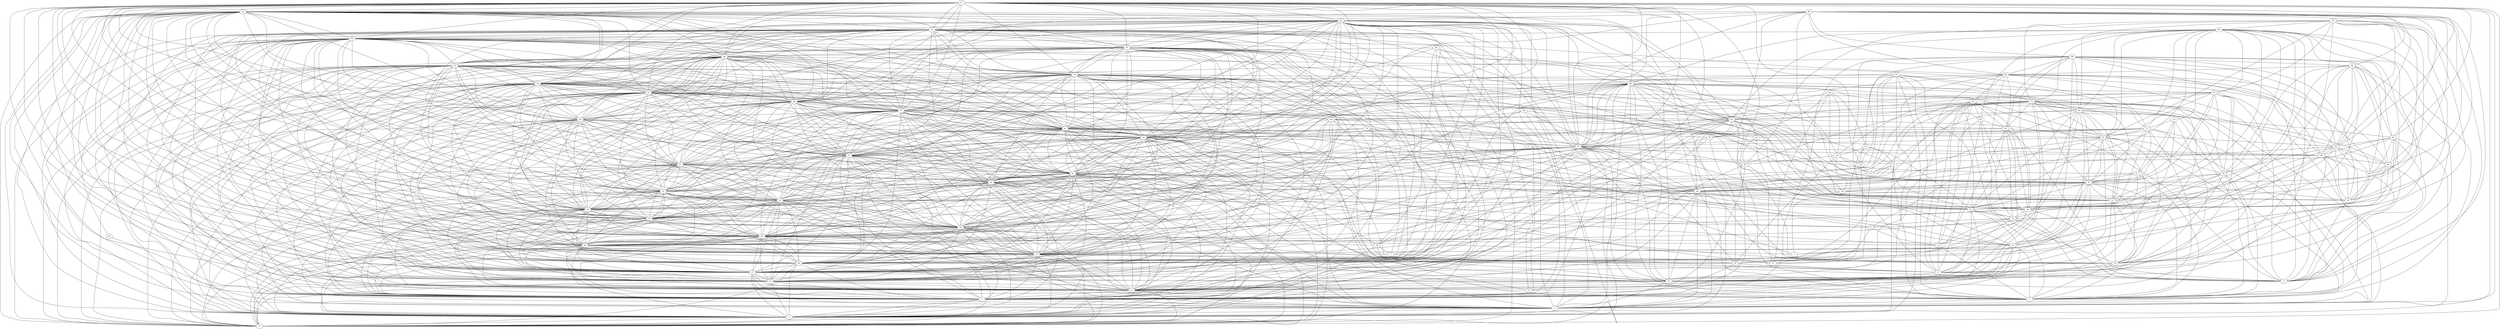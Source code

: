 digraph "sensornet-topology" {
label = "";
rankdir="BT";"0"->"2" [arrowhead = "both"] 
"0"->"4" [arrowhead = "both"] 
"0"->"11" [arrowhead = "both"] 
"0"->"15" [arrowhead = "both"] 
"0"->"17" [arrowhead = "both"] 
"0"->"18" [arrowhead = "both"] 
"0"->"22" [arrowhead = "both"] 
"0"->"26" [arrowhead = "both"] 
"0"->"28" [arrowhead = "both"] 
"0"->"29" [arrowhead = "both"] 
"0"->"30" [arrowhead = "both"] 
"0"->"33" [arrowhead = "both"] 
"0"->"35" [arrowhead = "both"] 
"0"->"41" [arrowhead = "both"] 
"0"->"43" [arrowhead = "both"] 
"0"->"47" [arrowhead = "both"] 
"0"->"52" [arrowhead = "both"] 
"0"->"54" [arrowhead = "both"] 
"0"->"61" [arrowhead = "both"] 
"0"->"65" [arrowhead = "both"] 
"0"->"67" [arrowhead = "both"] 
"0"->"68" [arrowhead = "both"] 
"0"->"72" [arrowhead = "both"] 
"0"->"76" [arrowhead = "both"] 
"0"->"78" [arrowhead = "both"] 
"0"->"79" [arrowhead = "both"] 
"0"->"80" [arrowhead = "both"] 
"0"->"83" [arrowhead = "both"] 
"0"->"85" [arrowhead = "both"] 
"0"->"91" [arrowhead = "both"] 
"0"->"93" [arrowhead = "both"] 
"0"->"97" [arrowhead = "both"] 
"1"->"21" [arrowhead = "both"] 
"1"->"24" [arrowhead = "both"] 
"1"->"33" [arrowhead = "both"] 
"1"->"70" [arrowhead = "both"] 
"1"->"74" [arrowhead = "both"] 
"2"->"3" [arrowhead = "both"] 
"2"->"4" [arrowhead = "both"] 
"2"->"15" [arrowhead = "both"] 
"2"->"17" [arrowhead = "both"] 
"2"->"18" [arrowhead = "both"] 
"2"->"20" [arrowhead = "both"] 
"2"->"22" [arrowhead = "both"] 
"2"->"26" [arrowhead = "both"] 
"2"->"28" [arrowhead = "both"] 
"2"->"29" [arrowhead = "both"] 
"2"->"30" [arrowhead = "both"] 
"2"->"33" [arrowhead = "both"] 
"2"->"35" [arrowhead = "both"] 
"2"->"37" [arrowhead = "both"] 
"2"->"41" [arrowhead = "both"] 
"2"->"42" [arrowhead = "both"] 
"2"->"43" [arrowhead = "both"] 
"2"->"47" [arrowhead = "both"] 
"2"->"53" [arrowhead = "both"] 
"2"->"54" [arrowhead = "both"] 
"2"->"65" [arrowhead = "both"] 
"2"->"67" [arrowhead = "both"] 
"2"->"68" [arrowhead = "both"] 
"2"->"72" [arrowhead = "both"] 
"2"->"76" [arrowhead = "both"] 
"2"->"78" [arrowhead = "both"] 
"2"->"79" [arrowhead = "both"] 
"2"->"80" [arrowhead = "both"] 
"2"->"83" [arrowhead = "both"] 
"2"->"85" [arrowhead = "both"] 
"2"->"87" [arrowhead = "both"] 
"2"->"91" [arrowhead = "both"] 
"2"->"92" [arrowhead = "both"] 
"2"->"93" [arrowhead = "both"] 
"2"->"97" [arrowhead = "both"] 
"2"->"99" [arrowhead = "both"] 
"3"->"4" [arrowhead = "both"] 
"3"->"5" [arrowhead = "both"] 
"3"->"11" [arrowhead = "both"] 
"3"->"16" [arrowhead = "both"] 
"3"->"17" [arrowhead = "both"] 
"3"->"21" [arrowhead = "both"] 
"3"->"23" [arrowhead = "both"] 
"3"->"29" [arrowhead = "both"] 
"3"->"36" [arrowhead = "both"] 
"3"->"41" [arrowhead = "both"] 
"3"->"42" [arrowhead = "both"] 
"3"->"43" [arrowhead = "both"] 
"3"->"47" [arrowhead = "both"] 
"3"->"48" [arrowhead = "both"] 
"3"->"52" [arrowhead = "both"] 
"3"->"54" [arrowhead = "both"] 
"3"->"55" [arrowhead = "both"] 
"3"->"60" [arrowhead = "both"] 
"3"->"61" [arrowhead = "both"] 
"3"->"66" [arrowhead = "both"] 
"3"->"67" [arrowhead = "both"] 
"3"->"71" [arrowhead = "both"] 
"3"->"73" [arrowhead = "both"] 
"3"->"79" [arrowhead = "both"] 
"3"->"86" [arrowhead = "both"] 
"3"->"88" [arrowhead = "both"] 
"3"->"91" [arrowhead = "both"] 
"3"->"92" [arrowhead = "both"] 
"3"->"93" [arrowhead = "both"] 
"3"->"97" [arrowhead = "both"] 
"4"->"9" [arrowhead = "both"] 
"4"->"11" [arrowhead = "both"] 
"4"->"14" [arrowhead = "both"] 
"4"->"15" [arrowhead = "both"] 
"4"->"17" [arrowhead = "both"] 
"4"->"18" [arrowhead = "both"] 
"4"->"21" [arrowhead = "both"] 
"4"->"22" [arrowhead = "both"] 
"4"->"26" [arrowhead = "both"] 
"4"->"28" [arrowhead = "both"] 
"4"->"29" [arrowhead = "both"] 
"4"->"30" [arrowhead = "both"] 
"4"->"33" [arrowhead = "both"] 
"4"->"35" [arrowhead = "both"] 
"4"->"41" [arrowhead = "both"] 
"4"->"42" [arrowhead = "both"] 
"4"->"43" [arrowhead = "both"] 
"4"->"47" [arrowhead = "both"] 
"4"->"50" [arrowhead = "both"] 
"4"->"52" [arrowhead = "both"] 
"4"->"53" [arrowhead = "both"] 
"4"->"61" [arrowhead = "both"] 
"4"->"64" [arrowhead = "both"] 
"4"->"65" [arrowhead = "both"] 
"4"->"67" [arrowhead = "both"] 
"4"->"68" [arrowhead = "both"] 
"4"->"71" [arrowhead = "both"] 
"4"->"72" [arrowhead = "both"] 
"4"->"76" [arrowhead = "both"] 
"4"->"78" [arrowhead = "both"] 
"4"->"79" [arrowhead = "both"] 
"4"->"80" [arrowhead = "both"] 
"4"->"83" [arrowhead = "both"] 
"4"->"85" [arrowhead = "both"] 
"4"->"91" [arrowhead = "both"] 
"4"->"92" [arrowhead = "both"] 
"4"->"93" [arrowhead = "both"] 
"4"->"96" [arrowhead = "both"] 
"4"->"97" [arrowhead = "both"] 
"5"->"11" [arrowhead = "both"] 
"5"->"13" [arrowhead = "both"] 
"5"->"16" [arrowhead = "both"] 
"5"->"19" [arrowhead = "both"] 
"5"->"21" [arrowhead = "both"] 
"5"->"23" [arrowhead = "both"] 
"5"->"31" [arrowhead = "both"] 
"5"->"36" [arrowhead = "both"] 
"5"->"37" [arrowhead = "both"] 
"5"->"39" [arrowhead = "both"] 
"5"->"45" [arrowhead = "both"] 
"5"->"51" [arrowhead = "both"] 
"5"->"53" [arrowhead = "both"] 
"5"->"61" [arrowhead = "both"] 
"5"->"65" [arrowhead = "both"] 
"5"->"66" [arrowhead = "both"] 
"5"->"69" [arrowhead = "both"] 
"5"->"71" [arrowhead = "both"] 
"5"->"73" [arrowhead = "both"] 
"5"->"81" [arrowhead = "both"] 
"5"->"86" [arrowhead = "both"] 
"5"->"87" [arrowhead = "both"] 
"5"->"89" [arrowhead = "both"] 
"5"->"95" [arrowhead = "both"] 
"6"->"7" [arrowhead = "both"] 
"6"->"25" [arrowhead = "both"] 
"6"->"44" [arrowhead = "both"] 
"6"->"49" [arrowhead = "both"] 
"6"->"67" [arrowhead = "both"] 
"6"->"75" [arrowhead = "both"] 
"6"->"94" [arrowhead = "both"] 
"7"->"20" [arrowhead = "both"] 
"7"->"25" [arrowhead = "both"] 
"7"->"70" [arrowhead = "both"] 
"7"->"80" [arrowhead = "both"] 
"8"->"9" [arrowhead = "both"] 
"8"->"10" [arrowhead = "both"] 
"8"->"32" [arrowhead = "both"] 
"8"->"34" [arrowhead = "both"] 
"8"->"40" [arrowhead = "both"] 
"8"->"43" [arrowhead = "both"] 
"8"->"45" [arrowhead = "both"] 
"8"->"46" [arrowhead = "both"] 
"8"->"48" [arrowhead = "both"] 
"8"->"59" [arrowhead = "both"] 
"8"->"60" [arrowhead = "both"] 
"8"->"63" [arrowhead = "both"] 
"8"->"82" [arrowhead = "both"] 
"8"->"84" [arrowhead = "both"] 
"8"->"89" [arrowhead = "both"] 
"8"->"90" [arrowhead = "both"] 
"8"->"96" [arrowhead = "both"] 
"8"->"98" [arrowhead = "both"] 
"9"->"13" [arrowhead = "both"] 
"9"->"14" [arrowhead = "both"] 
"9"->"32" [arrowhead = "both"] 
"9"->"34" [arrowhead = "both"] 
"9"->"54" [arrowhead = "both"] 
"9"->"58" [arrowhead = "both"] 
"9"->"60" [arrowhead = "both"] 
"9"->"63" [arrowhead = "both"] 
"9"->"64" [arrowhead = "both"] 
"9"->"82" [arrowhead = "both"] 
"9"->"84" [arrowhead = "both"] 
"9"->"95" [arrowhead = "both"] 
"9"->"96" [arrowhead = "both"] 
"10"->"24" [arrowhead = "both"] 
"10"->"40" [arrowhead = "both"] 
"10"->"46" [arrowhead = "both"] 
"10"->"47" [arrowhead = "both"] 
"10"->"48" [arrowhead = "both"] 
"10"->"58" [arrowhead = "both"] 
"10"->"66" [arrowhead = "both"] 
"10"->"90" [arrowhead = "both"] 
"10"->"96" [arrowhead = "both"] 
"10"->"98" [arrowhead = "both"] 
"11"->"15" [arrowhead = "both"] 
"11"->"16" [arrowhead = "both"] 
"11"->"17" [arrowhead = "both"] 
"11"->"18" [arrowhead = "both"] 
"11"->"22" [arrowhead = "both"] 
"11"->"23" [arrowhead = "both"] 
"11"->"26" [arrowhead = "both"] 
"11"->"28" [arrowhead = "both"] 
"11"->"29" [arrowhead = "both"] 
"11"->"30" [arrowhead = "both"] 
"11"->"33" [arrowhead = "both"] 
"11"->"35" [arrowhead = "both"] 
"11"->"36" [arrowhead = "both"] 
"11"->"41" [arrowhead = "both"] 
"11"->"42" [arrowhead = "both"] 
"11"->"43" [arrowhead = "both"] 
"11"->"47" [arrowhead = "both"] 
"11"->"49" [arrowhead = "both"] 
"11"->"53" [arrowhead = "both"] 
"11"->"54" [arrowhead = "both"] 
"11"->"55" [arrowhead = "both"] 
"11"->"65" [arrowhead = "both"] 
"11"->"66" [arrowhead = "both"] 
"11"->"67" [arrowhead = "both"] 
"11"->"68" [arrowhead = "both"] 
"11"->"72" [arrowhead = "both"] 
"11"->"73" [arrowhead = "both"] 
"11"->"76" [arrowhead = "both"] 
"11"->"78" [arrowhead = "both"] 
"11"->"79" [arrowhead = "both"] 
"11"->"80" [arrowhead = "both"] 
"11"->"83" [arrowhead = "both"] 
"11"->"85" [arrowhead = "both"] 
"11"->"86" [arrowhead = "both"] 
"11"->"87" [arrowhead = "both"] 
"11"->"91" [arrowhead = "both"] 
"11"->"92" [arrowhead = "both"] 
"11"->"93" [arrowhead = "both"] 
"11"->"97" [arrowhead = "both"] 
"12"->"15" [arrowhead = "both"] 
"12"->"20" [arrowhead = "both"] 
"12"->"21" [arrowhead = "both"] 
"12"->"49" [arrowhead = "both"] 
"12"->"99" [arrowhead = "both"] 
"13"->"27" [arrowhead = "both"] 
"13"->"28" [arrowhead = "both"] 
"13"->"32" [arrowhead = "both"] 
"13"->"42" [arrowhead = "both"] 
"13"->"59" [arrowhead = "both"] 
"13"->"77" [arrowhead = "both"] 
"13"->"82" [arrowhead = "both"] 
"14"->"22" [arrowhead = "both"] 
"14"->"27" [arrowhead = "both"] 
"14"->"29" [arrowhead = "both"] 
"14"->"38" [arrowhead = "both"] 
"14"->"54" [arrowhead = "both"] 
"14"->"56" [arrowhead = "both"] 
"14"->"59" [arrowhead = "both"] 
"14"->"77" [arrowhead = "both"] 
"14"->"79" [arrowhead = "both"] 
"14"->"88" [arrowhead = "both"] 
"14"->"90" [arrowhead = "both"] 
"15"->"17" [arrowhead = "both"] 
"15"->"18" [arrowhead = "both"] 
"15"->"22" [arrowhead = "both"] 
"15"->"26" [arrowhead = "both"] 
"15"->"28" [arrowhead = "both"] 
"15"->"29" [arrowhead = "both"] 
"15"->"30" [arrowhead = "both"] 
"15"->"33" [arrowhead = "both"] 
"15"->"35" [arrowhead = "both"] 
"15"->"41" [arrowhead = "both"] 
"15"->"42" [arrowhead = "both"] 
"15"->"43" [arrowhead = "both"] 
"15"->"47" [arrowhead = "both"] 
"15"->"52" [arrowhead = "both"] 
"15"->"54" [arrowhead = "both"] 
"15"->"61" [arrowhead = "both"] 
"15"->"67" [arrowhead = "both"] 
"15"->"68" [arrowhead = "both"] 
"15"->"72" [arrowhead = "both"] 
"15"->"76" [arrowhead = "both"] 
"15"->"78" [arrowhead = "both"] 
"15"->"79" [arrowhead = "both"] 
"15"->"80" [arrowhead = "both"] 
"15"->"83" [arrowhead = "both"] 
"15"->"85" [arrowhead = "both"] 
"15"->"91" [arrowhead = "both"] 
"15"->"92" [arrowhead = "both"] 
"15"->"93" [arrowhead = "both"] 
"15"->"97" [arrowhead = "both"] 
"15"->"99" [arrowhead = "both"] 
"16"->"17" [arrowhead = "both"] 
"16"->"19" [arrowhead = "both"] 
"16"->"23" [arrowhead = "both"] 
"16"->"31" [arrowhead = "both"] 
"16"->"36" [arrowhead = "both"] 
"16"->"39" [arrowhead = "both"] 
"16"->"42" [arrowhead = "both"] 
"16"->"43" [arrowhead = "both"] 
"16"->"53" [arrowhead = "both"] 
"16"->"55" [arrowhead = "both"] 
"16"->"61" [arrowhead = "both"] 
"16"->"67" [arrowhead = "both"] 
"16"->"69" [arrowhead = "both"] 
"16"->"73" [arrowhead = "both"] 
"16"->"74" [arrowhead = "both"] 
"16"->"76" [arrowhead = "both"] 
"16"->"81" [arrowhead = "both"] 
"16"->"86" [arrowhead = "both"] 
"16"->"89" [arrowhead = "both"] 
"16"->"91" [arrowhead = "both"] 
"16"->"92" [arrowhead = "both"] 
"16"->"93" [arrowhead = "both"] 
"17"->"18" [arrowhead = "both"] 
"17"->"22" [arrowhead = "both"] 
"17"->"26" [arrowhead = "both"] 
"17"->"28" [arrowhead = "both"] 
"17"->"29" [arrowhead = "both"] 
"17"->"30" [arrowhead = "both"] 
"17"->"33" [arrowhead = "both"] 
"17"->"35" [arrowhead = "both"] 
"17"->"36" [arrowhead = "both"] 
"17"->"41" [arrowhead = "both"] 
"17"->"42" [arrowhead = "both"] 
"17"->"43" [arrowhead = "both"] 
"17"->"47" [arrowhead = "both"] 
"17"->"52" [arrowhead = "both"] 
"17"->"53" [arrowhead = "both"] 
"17"->"54" [arrowhead = "both"] 
"17"->"61" [arrowhead = "both"] 
"17"->"65" [arrowhead = "both"] 
"17"->"66" [arrowhead = "both"] 
"17"->"68" [arrowhead = "both"] 
"17"->"72" [arrowhead = "both"] 
"17"->"76" [arrowhead = "both"] 
"17"->"78" [arrowhead = "both"] 
"17"->"79" [arrowhead = "both"] 
"17"->"80" [arrowhead = "both"] 
"17"->"82" [arrowhead = "both"] 
"17"->"83" [arrowhead = "both"] 
"17"->"85" [arrowhead = "both"] 
"17"->"86" [arrowhead = "both"] 
"17"->"91" [arrowhead = "both"] 
"17"->"92" [arrowhead = "both"] 
"17"->"93" [arrowhead = "both"] 
"17"->"97" [arrowhead = "both"] 
"18"->"22" [arrowhead = "both"] 
"18"->"26" [arrowhead = "both"] 
"18"->"28" [arrowhead = "both"] 
"18"->"29" [arrowhead = "both"] 
"18"->"30" [arrowhead = "both"] 
"18"->"33" [arrowhead = "both"] 
"18"->"35" [arrowhead = "both"] 
"18"->"39" [arrowhead = "both"] 
"18"->"41" [arrowhead = "both"] 
"18"->"42" [arrowhead = "both"] 
"18"->"43" [arrowhead = "both"] 
"18"->"47" [arrowhead = "both"] 
"18"->"48" [arrowhead = "both"] 
"18"->"52" [arrowhead = "both"] 
"18"->"54" [arrowhead = "both"] 
"18"->"61" [arrowhead = "both"] 
"18"->"65" [arrowhead = "both"] 
"18"->"67" [arrowhead = "both"] 
"18"->"69" [arrowhead = "both"] 
"18"->"72" [arrowhead = "both"] 
"18"->"76" [arrowhead = "both"] 
"18"->"78" [arrowhead = "both"] 
"18"->"79" [arrowhead = "both"] 
"18"->"80" [arrowhead = "both"] 
"18"->"83" [arrowhead = "both"] 
"18"->"85" [arrowhead = "both"] 
"18"->"91" [arrowhead = "both"] 
"18"->"92" [arrowhead = "both"] 
"18"->"93" [arrowhead = "both"] 
"18"->"94" [arrowhead = "both"] 
"18"->"97" [arrowhead = "both"] 
"19"->"22" [arrowhead = "both"] 
"19"->"23" [arrowhead = "both"] 
"19"->"31" [arrowhead = "both"] 
"19"->"36" [arrowhead = "both"] 
"19"->"39" [arrowhead = "both"] 
"19"->"43" [arrowhead = "both"] 
"19"->"45" [arrowhead = "both"] 
"19"->"55" [arrowhead = "both"] 
"19"->"60" [arrowhead = "both"] 
"19"->"66" [arrowhead = "both"] 
"19"->"73" [arrowhead = "both"] 
"19"->"81" [arrowhead = "both"] 
"19"->"86" [arrowhead = "both"] 
"19"->"89" [arrowhead = "both"] 
"19"->"95" [arrowhead = "both"] 
"20"->"28" [arrowhead = "both"] 
"20"->"52" [arrowhead = "both"] 
"20"->"57" [arrowhead = "both"] 
"20"->"82" [arrowhead = "both"] 
"20"->"91" [arrowhead = "both"] 
"21"->"28" [arrowhead = "both"] 
"21"->"39" [arrowhead = "both"] 
"21"->"51" [arrowhead = "both"] 
"21"->"53" [arrowhead = "both"] 
"21"->"54" [arrowhead = "both"] 
"21"->"55" [arrowhead = "both"] 
"21"->"62" [arrowhead = "both"] 
"21"->"70" [arrowhead = "both"] 
"21"->"89" [arrowhead = "both"] 
"21"->"96" [arrowhead = "both"] 
"22"->"26" [arrowhead = "both"] 
"22"->"28" [arrowhead = "both"] 
"22"->"29" [arrowhead = "both"] 
"22"->"30" [arrowhead = "both"] 
"22"->"33" [arrowhead = "both"] 
"22"->"35" [arrowhead = "both"] 
"22"->"37" [arrowhead = "both"] 
"22"->"38" [arrowhead = "both"] 
"22"->"41" [arrowhead = "both"] 
"22"->"42" [arrowhead = "both"] 
"22"->"43" [arrowhead = "both"] 
"22"->"46" [arrowhead = "both"] 
"22"->"47" [arrowhead = "both"] 
"22"->"52" [arrowhead = "both"] 
"22"->"54" [arrowhead = "both"] 
"22"->"61" [arrowhead = "both"] 
"22"->"64" [arrowhead = "both"] 
"22"->"65" [arrowhead = "both"] 
"22"->"67" [arrowhead = "both"] 
"22"->"68" [arrowhead = "both"] 
"22"->"69" [arrowhead = "both"] 
"22"->"76" [arrowhead = "both"] 
"22"->"78" [arrowhead = "both"] 
"22"->"79" [arrowhead = "both"] 
"22"->"80" [arrowhead = "both"] 
"22"->"83" [arrowhead = "both"] 
"22"->"85" [arrowhead = "both"] 
"22"->"86" [arrowhead = "both"] 
"22"->"91" [arrowhead = "both"] 
"22"->"92" [arrowhead = "both"] 
"22"->"93" [arrowhead = "both"] 
"22"->"97" [arrowhead = "both"] 
"23"->"31" [arrowhead = "both"] 
"23"->"36" [arrowhead = "both"] 
"23"->"37" [arrowhead = "both"] 
"23"->"39" [arrowhead = "both"] 
"23"->"45" [arrowhead = "both"] 
"23"->"53" [arrowhead = "both"] 
"23"->"55" [arrowhead = "both"] 
"23"->"57" [arrowhead = "both"] 
"23"->"59" [arrowhead = "both"] 
"23"->"61" [arrowhead = "both"] 
"23"->"66" [arrowhead = "both"] 
"23"->"69" [arrowhead = "both"] 
"23"->"75" [arrowhead = "both"] 
"23"->"81" [arrowhead = "both"] 
"23"->"86" [arrowhead = "both"] 
"23"->"87" [arrowhead = "both"] 
"23"->"89" [arrowhead = "both"] 
"23"->"95" [arrowhead = "both"] 
"24"->"39" [arrowhead = "both"] 
"24"->"43" [arrowhead = "both"] 
"24"->"51" [arrowhead = "both"] 
"24"->"56" [arrowhead = "both"] 
"24"->"78" [arrowhead = "both"] 
"25"->"37" [arrowhead = "both"] 
"25"->"44" [arrowhead = "both"] 
"25"->"56" [arrowhead = "both"] 
"25"->"58" [arrowhead = "both"] 
"25"->"69" [arrowhead = "both"] 
"25"->"87" [arrowhead = "both"] 
"25"->"94" [arrowhead = "both"] 
"26"->"28" [arrowhead = "both"] 
"26"->"29" [arrowhead = "both"] 
"26"->"30" [arrowhead = "both"] 
"26"->"32" [arrowhead = "both"] 
"26"->"33" [arrowhead = "both"] 
"26"->"34" [arrowhead = "both"] 
"26"->"35" [arrowhead = "both"] 
"26"->"37" [arrowhead = "both"] 
"26"->"41" [arrowhead = "both"] 
"26"->"43" [arrowhead = "both"] 
"26"->"47" [arrowhead = "both"] 
"26"->"52" [arrowhead = "both"] 
"26"->"54" [arrowhead = "both"] 
"26"->"61" [arrowhead = "both"] 
"26"->"65" [arrowhead = "both"] 
"26"->"67" [arrowhead = "both"] 
"26"->"68" [arrowhead = "both"] 
"26"->"72" [arrowhead = "both"] 
"26"->"78" [arrowhead = "both"] 
"26"->"79" [arrowhead = "both"] 
"26"->"80" [arrowhead = "both"] 
"26"->"83" [arrowhead = "both"] 
"26"->"85" [arrowhead = "both"] 
"26"->"87" [arrowhead = "both"] 
"26"->"91" [arrowhead = "both"] 
"26"->"93" [arrowhead = "both"] 
"26"->"97" [arrowhead = "both"] 
"27"->"32" [arrowhead = "both"] 
"27"->"41" [arrowhead = "both"] 
"27"->"42" [arrowhead = "both"] 
"27"->"63" [arrowhead = "both"] 
"27"->"64" [arrowhead = "both"] 
"27"->"90" [arrowhead = "both"] 
"28"->"29" [arrowhead = "both"] 
"28"->"30" [arrowhead = "both"] 
"28"->"33" [arrowhead = "both"] 
"28"->"35" [arrowhead = "both"] 
"28"->"41" [arrowhead = "both"] 
"28"->"42" [arrowhead = "both"] 
"28"->"43" [arrowhead = "both"] 
"28"->"47" [arrowhead = "both"] 
"28"->"52" [arrowhead = "both"] 
"28"->"54" [arrowhead = "both"] 
"28"->"61" [arrowhead = "both"] 
"28"->"64" [arrowhead = "both"] 
"28"->"65" [arrowhead = "both"] 
"28"->"67" [arrowhead = "both"] 
"28"->"68" [arrowhead = "both"] 
"28"->"70" [arrowhead = "both"] 
"28"->"71" [arrowhead = "both"] 
"28"->"72" [arrowhead = "both"] 
"28"->"76" [arrowhead = "both"] 
"28"->"79" [arrowhead = "both"] 
"28"->"80" [arrowhead = "both"] 
"28"->"83" [arrowhead = "both"] 
"28"->"85" [arrowhead = "both"] 
"28"->"86" [arrowhead = "both"] 
"28"->"91" [arrowhead = "both"] 
"28"->"92" [arrowhead = "both"] 
"28"->"93" [arrowhead = "both"] 
"28"->"97" [arrowhead = "both"] 
"29"->"30" [arrowhead = "both"] 
"29"->"33" [arrowhead = "both"] 
"29"->"35" [arrowhead = "both"] 
"29"->"38" [arrowhead = "both"] 
"29"->"41" [arrowhead = "both"] 
"29"->"42" [arrowhead = "both"] 
"29"->"43" [arrowhead = "both"] 
"29"->"47" [arrowhead = "both"] 
"29"->"52" [arrowhead = "both"] 
"29"->"53" [arrowhead = "both"] 
"29"->"54" [arrowhead = "both"] 
"29"->"61" [arrowhead = "both"] 
"29"->"64" [arrowhead = "both"] 
"29"->"65" [arrowhead = "both"] 
"29"->"67" [arrowhead = "both"] 
"29"->"68" [arrowhead = "both"] 
"29"->"72" [arrowhead = "both"] 
"29"->"76" [arrowhead = "both"] 
"29"->"78" [arrowhead = "both"] 
"29"->"80" [arrowhead = "both"] 
"29"->"83" [arrowhead = "both"] 
"29"->"85" [arrowhead = "both"] 
"29"->"88" [arrowhead = "both"] 
"29"->"91" [arrowhead = "both"] 
"29"->"92" [arrowhead = "both"] 
"29"->"93" [arrowhead = "both"] 
"29"->"97" [arrowhead = "both"] 
"30"->"33" [arrowhead = "both"] 
"30"->"35" [arrowhead = "both"] 
"30"->"41" [arrowhead = "both"] 
"30"->"42" [arrowhead = "both"] 
"30"->"43" [arrowhead = "both"] 
"30"->"47" [arrowhead = "both"] 
"30"->"52" [arrowhead = "both"] 
"30"->"53" [arrowhead = "both"] 
"30"->"54" [arrowhead = "both"] 
"30"->"61" [arrowhead = "both"] 
"30"->"65" [arrowhead = "both"] 
"30"->"67" [arrowhead = "both"] 
"30"->"68" [arrowhead = "both"] 
"30"->"72" [arrowhead = "both"] 
"30"->"76" [arrowhead = "both"] 
"30"->"78" [arrowhead = "both"] 
"30"->"79" [arrowhead = "both"] 
"30"->"83" [arrowhead = "both"] 
"30"->"85" [arrowhead = "both"] 
"30"->"91" [arrowhead = "both"] 
"30"->"92" [arrowhead = "both"] 
"30"->"93" [arrowhead = "both"] 
"30"->"97" [arrowhead = "both"] 
"31"->"36" [arrowhead = "both"] 
"31"->"39" [arrowhead = "both"] 
"31"->"45" [arrowhead = "both"] 
"31"->"55" [arrowhead = "both"] 
"31"->"66" [arrowhead = "both"] 
"31"->"69" [arrowhead = "both"] 
"31"->"73" [arrowhead = "both"] 
"31"->"78" [arrowhead = "both"] 
"31"->"83" [arrowhead = "both"] 
"31"->"86" [arrowhead = "both"] 
"31"->"89" [arrowhead = "both"] 
"31"->"95" [arrowhead = "both"] 
"32"->"34" [arrowhead = "both"] 
"32"->"45" [arrowhead = "both"] 
"32"->"58" [arrowhead = "both"] 
"32"->"59" [arrowhead = "both"] 
"32"->"63" [arrowhead = "both"] 
"32"->"77" [arrowhead = "both"] 
"32"->"84" [arrowhead = "both"] 
"33"->"35" [arrowhead = "both"] 
"33"->"41" [arrowhead = "both"] 
"33"->"42" [arrowhead = "both"] 
"33"->"43" [arrowhead = "both"] 
"33"->"47" [arrowhead = "both"] 
"33"->"52" [arrowhead = "both"] 
"33"->"54" [arrowhead = "both"] 
"33"->"61" [arrowhead = "both"] 
"33"->"65" [arrowhead = "both"] 
"33"->"67" [arrowhead = "both"] 
"33"->"68" [arrowhead = "both"] 
"33"->"72" [arrowhead = "both"] 
"33"->"76" [arrowhead = "both"] 
"33"->"78" [arrowhead = "both"] 
"33"->"79" [arrowhead = "both"] 
"33"->"80" [arrowhead = "both"] 
"33"->"84" [arrowhead = "both"] 
"33"->"85" [arrowhead = "both"] 
"33"->"91" [arrowhead = "both"] 
"33"->"92" [arrowhead = "both"] 
"33"->"93" [arrowhead = "both"] 
"33"->"97" [arrowhead = "both"] 
"34"->"35" [arrowhead = "both"] 
"34"->"40" [arrowhead = "both"] 
"34"->"46" [arrowhead = "both"] 
"34"->"48" [arrowhead = "both"] 
"34"->"58" [arrowhead = "both"] 
"34"->"59" [arrowhead = "both"] 
"34"->"76" [arrowhead = "both"] 
"34"->"82" [arrowhead = "both"] 
"34"->"90" [arrowhead = "both"] 
"34"->"96" [arrowhead = "both"] 
"34"->"98" [arrowhead = "both"] 
"35"->"39" [arrowhead = "both"] 
"35"->"41" [arrowhead = "both"] 
"35"->"42" [arrowhead = "both"] 
"35"->"43" [arrowhead = "both"] 
"35"->"47" [arrowhead = "both"] 
"35"->"52" [arrowhead = "both"] 
"35"->"54" [arrowhead = "both"] 
"35"->"61" [arrowhead = "both"] 
"35"->"65" [arrowhead = "both"] 
"35"->"67" [arrowhead = "both"] 
"35"->"68" [arrowhead = "both"] 
"35"->"72" [arrowhead = "both"] 
"35"->"76" [arrowhead = "both"] 
"35"->"78" [arrowhead = "both"] 
"35"->"79" [arrowhead = "both"] 
"35"->"80" [arrowhead = "both"] 
"35"->"83" [arrowhead = "both"] 
"35"->"84" [arrowhead = "both"] 
"35"->"91" [arrowhead = "both"] 
"35"->"92" [arrowhead = "both"] 
"35"->"93" [arrowhead = "both"] 
"35"->"97" [arrowhead = "both"] 
"36"->"39" [arrowhead = "both"] 
"36"->"42" [arrowhead = "both"] 
"36"->"43" [arrowhead = "both"] 
"36"->"53" [arrowhead = "both"] 
"36"->"55" [arrowhead = "both"] 
"36"->"61" [arrowhead = "both"] 
"36"->"66" [arrowhead = "both"] 
"36"->"67" [arrowhead = "both"] 
"36"->"69" [arrowhead = "both"] 
"36"->"73" [arrowhead = "both"] 
"36"->"81" [arrowhead = "both"] 
"36"->"89" [arrowhead = "both"] 
"36"->"92" [arrowhead = "both"] 
"36"->"93" [arrowhead = "both"] 
"37"->"52" [arrowhead = "both"] 
"37"->"55" [arrowhead = "both"] 
"37"->"73" [arrowhead = "both"] 
"37"->"75" [arrowhead = "both"] 
"37"->"76" [arrowhead = "both"] 
"38"->"64" [arrowhead = "both"] 
"38"->"71" [arrowhead = "both"] 
"38"->"94" [arrowhead = "both"] 
"38"->"98" [arrowhead = "both"] 
"39"->"43" [arrowhead = "both"] 
"39"->"45" [arrowhead = "both"] 
"39"->"51" [arrowhead = "both"] 
"39"->"55" [arrowhead = "both"] 
"39"->"66" [arrowhead = "both"] 
"39"->"69" [arrowhead = "both"] 
"39"->"71" [arrowhead = "both"] 
"39"->"73" [arrowhead = "both"] 
"39"->"74" [arrowhead = "both"] 
"39"->"81" [arrowhead = "both"] 
"39"->"85" [arrowhead = "both"] 
"39"->"86" [arrowhead = "both"] 
"39"->"93" [arrowhead = "both"] 
"39"->"95" [arrowhead = "both"] 
"40"->"46" [arrowhead = "both"] 
"40"->"48" [arrowhead = "both"] 
"40"->"58" [arrowhead = "both"] 
"40"->"60" [arrowhead = "both"] 
"40"->"84" [arrowhead = "both"] 
"40"->"96" [arrowhead = "both"] 
"40"->"98" [arrowhead = "both"] 
"41"->"42" [arrowhead = "both"] 
"41"->"43" [arrowhead = "both"] 
"41"->"47" [arrowhead = "both"] 
"41"->"52" [arrowhead = "both"] 
"41"->"53" [arrowhead = "both"] 
"41"->"54" [arrowhead = "both"] 
"41"->"61" [arrowhead = "both"] 
"41"->"65" [arrowhead = "both"] 
"41"->"67" [arrowhead = "both"] 
"41"->"68" [arrowhead = "both"] 
"41"->"72" [arrowhead = "both"] 
"41"->"76" [arrowhead = "both"] 
"41"->"78" [arrowhead = "both"] 
"41"->"79" [arrowhead = "both"] 
"41"->"80" [arrowhead = "both"] 
"41"->"83" [arrowhead = "both"] 
"41"->"85" [arrowhead = "both"] 
"41"->"92" [arrowhead = "both"] 
"41"->"93" [arrowhead = "both"] 
"41"->"97" [arrowhead = "both"] 
"42"->"43" [arrowhead = "both"] 
"42"->"47" [arrowhead = "both"] 
"42"->"52" [arrowhead = "both"] 
"42"->"53" [arrowhead = "both"] 
"42"->"54" [arrowhead = "both"] 
"42"->"61" [arrowhead = "both"] 
"42"->"65" [arrowhead = "both"] 
"42"->"66" [arrowhead = "both"] 
"42"->"67" [arrowhead = "both"] 
"42"->"68" [arrowhead = "both"] 
"42"->"72" [arrowhead = "both"] 
"42"->"78" [arrowhead = "both"] 
"42"->"79" [arrowhead = "both"] 
"42"->"80" [arrowhead = "both"] 
"42"->"83" [arrowhead = "both"] 
"42"->"85" [arrowhead = "both"] 
"42"->"86" [arrowhead = "both"] 
"42"->"91" [arrowhead = "both"] 
"42"->"93" [arrowhead = "both"] 
"42"->"97" [arrowhead = "both"] 
"43"->"47" [arrowhead = "both"] 
"43"->"52" [arrowhead = "both"] 
"43"->"53" [arrowhead = "both"] 
"43"->"54" [arrowhead = "both"] 
"43"->"61" [arrowhead = "both"] 
"43"->"65" [arrowhead = "both"] 
"43"->"66" [arrowhead = "both"] 
"43"->"67" [arrowhead = "both"] 
"43"->"68" [arrowhead = "both"] 
"43"->"72" [arrowhead = "both"] 
"43"->"76" [arrowhead = "both"] 
"43"->"78" [arrowhead = "both"] 
"43"->"79" [arrowhead = "both"] 
"43"->"80" [arrowhead = "both"] 
"43"->"83" [arrowhead = "both"] 
"43"->"85" [arrowhead = "both"] 
"43"->"86" [arrowhead = "both"] 
"43"->"91" [arrowhead = "both"] 
"43"->"92" [arrowhead = "both"] 
"43"->"97" [arrowhead = "both"] 
"44"->"56" [arrowhead = "both"] 
"44"->"75" [arrowhead = "both"] 
"44"->"96" [arrowhead = "both"] 
"44"->"97" [arrowhead = "both"] 
"45"->"55" [arrowhead = "both"] 
"45"->"58" [arrowhead = "both"] 
"45"->"69" [arrowhead = "both"] 
"45"->"73" [arrowhead = "both"] 
"45"->"81" [arrowhead = "both"] 
"45"->"89" [arrowhead = "both"] 
"45"->"90" [arrowhead = "both"] 
"46"->"48" [arrowhead = "both"] 
"46"->"58" [arrowhead = "both"] 
"46"->"60" [arrowhead = "both"] 
"46"->"72" [arrowhead = "both"] 
"46"->"84" [arrowhead = "both"] 
"46"->"90" [arrowhead = "both"] 
"46"->"98" [arrowhead = "both"] 
"47"->"52" [arrowhead = "both"] 
"47"->"53" [arrowhead = "both"] 
"47"->"54" [arrowhead = "both"] 
"47"->"60" [arrowhead = "both"] 
"47"->"61" [arrowhead = "both"] 
"47"->"65" [arrowhead = "both"] 
"47"->"67" [arrowhead = "both"] 
"47"->"68" [arrowhead = "both"] 
"47"->"72" [arrowhead = "both"] 
"47"->"76" [arrowhead = "both"] 
"47"->"78" [arrowhead = "both"] 
"47"->"79" [arrowhead = "both"] 
"47"->"80" [arrowhead = "both"] 
"47"->"83" [arrowhead = "both"] 
"47"->"85" [arrowhead = "both"] 
"47"->"91" [arrowhead = "both"] 
"47"->"92" [arrowhead = "both"] 
"47"->"93" [arrowhead = "both"] 
"48"->"53" [arrowhead = "both"] 
"48"->"57" [arrowhead = "both"] 
"48"->"58" [arrowhead = "both"] 
"48"->"60" [arrowhead = "both"] 
"48"->"68" [arrowhead = "both"] 
"48"->"84" [arrowhead = "both"] 
"48"->"90" [arrowhead = "both"] 
"48"->"96" [arrowhead = "both"] 
"49"->"56" [arrowhead = "both"] 
"49"->"61" [arrowhead = "both"] 
"49"->"62" [arrowhead = "both"] 
"49"->"73" [arrowhead = "both"] 
"49"->"95" [arrowhead = "both"] 
"50"->"85" [arrowhead = "both"] 
"51"->"71" [arrowhead = "both"] 
"51"->"72" [arrowhead = "both"] 
"51"->"74" [arrowhead = "both"] 
"52"->"53" [arrowhead = "both"] 
"52"->"54" [arrowhead = "both"] 
"52"->"65" [arrowhead = "both"] 
"52"->"67" [arrowhead = "both"] 
"52"->"68" [arrowhead = "both"] 
"52"->"70" [arrowhead = "both"] 
"52"->"72" [arrowhead = "both"] 
"52"->"76" [arrowhead = "both"] 
"52"->"78" [arrowhead = "both"] 
"52"->"79" [arrowhead = "both"] 
"52"->"80" [arrowhead = "both"] 
"52"->"81" [arrowhead = "both"] 
"52"->"83" [arrowhead = "both"] 
"52"->"85" [arrowhead = "both"] 
"52"->"87" [arrowhead = "both"] 
"52"->"91" [arrowhead = "both"] 
"52"->"92" [arrowhead = "both"] 
"52"->"93" [arrowhead = "both"] 
"52"->"97" [arrowhead = "both"] 
"53"->"54" [arrowhead = "both"] 
"53"->"55" [arrowhead = "both"] 
"53"->"61" [arrowhead = "both"] 
"53"->"66" [arrowhead = "both"] 
"53"->"67" [arrowhead = "both"] 
"53"->"71" [arrowhead = "both"] 
"53"->"73" [arrowhead = "both"] 
"53"->"79" [arrowhead = "both"] 
"53"->"86" [arrowhead = "both"] 
"53"->"91" [arrowhead = "both"] 
"53"->"92" [arrowhead = "both"] 
"53"->"93" [arrowhead = "both"] 
"53"->"97" [arrowhead = "both"] 
"53"->"98" [arrowhead = "both"] 
"54"->"59" [arrowhead = "both"] 
"54"->"61" [arrowhead = "both"] 
"54"->"64" [arrowhead = "both"] 
"54"->"65" [arrowhead = "both"] 
"54"->"67" [arrowhead = "both"] 
"54"->"68" [arrowhead = "both"] 
"54"->"70" [arrowhead = "both"] 
"54"->"71" [arrowhead = "both"] 
"54"->"72" [arrowhead = "both"] 
"54"->"76" [arrowhead = "both"] 
"54"->"78" [arrowhead = "both"] 
"54"->"79" [arrowhead = "both"] 
"54"->"80" [arrowhead = "both"] 
"54"->"83" [arrowhead = "both"] 
"54"->"85" [arrowhead = "both"] 
"54"->"91" [arrowhead = "both"] 
"54"->"92" [arrowhead = "both"] 
"54"->"93" [arrowhead = "both"] 
"54"->"97" [arrowhead = "both"] 
"54"->"98" [arrowhead = "both"] 
"55"->"61" [arrowhead = "both"] 
"55"->"66" [arrowhead = "both"] 
"55"->"69" [arrowhead = "both"] 
"55"->"71" [arrowhead = "both"] 
"55"->"73" [arrowhead = "both"] 
"55"->"81" [arrowhead = "both"] 
"55"->"86" [arrowhead = "both"] 
"55"->"87" [arrowhead = "both"] 
"55"->"89" [arrowhead = "both"] 
"55"->"95" [arrowhead = "both"] 
"56"->"75" [arrowhead = "both"] 
"56"->"82" [arrowhead = "both"] 
"56"->"94" [arrowhead = "both"] 
"56"->"99" [arrowhead = "both"] 
"57"->"70" [arrowhead = "both"] 
"58"->"59" [arrowhead = "both"] 
"58"->"60" [arrowhead = "both"] 
"58"->"82" [arrowhead = "both"] 
"58"->"84" [arrowhead = "both"] 
"58"->"90" [arrowhead = "both"] 
"58"->"95" [arrowhead = "both"] 
"58"->"96" [arrowhead = "both"] 
"58"->"97" [arrowhead = "both"] 
"58"->"98" [arrowhead = "both"] 
"59"->"63" [arrowhead = "both"] 
"59"->"64" [arrowhead = "both"] 
"59"->"73" [arrowhead = "both"] 
"59"->"82" [arrowhead = "both"] 
"59"->"84" [arrowhead = "both"] 
"59"->"96" [arrowhead = "both"] 
"60"->"69" [arrowhead = "both"] 
"60"->"90" [arrowhead = "both"] 
"60"->"96" [arrowhead = "both"] 
"60"->"97" [arrowhead = "both"] 
"60"->"98" [arrowhead = "both"] 
"61"->"65" [arrowhead = "both"] 
"61"->"66" [arrowhead = "both"] 
"61"->"67" [arrowhead = "both"] 
"61"->"68" [arrowhead = "both"] 
"61"->"72" [arrowhead = "both"] 
"61"->"73" [arrowhead = "both"] 
"61"->"76" [arrowhead = "both"] 
"61"->"78" [arrowhead = "both"] 
"61"->"79" [arrowhead = "both"] 
"61"->"80" [arrowhead = "both"] 
"61"->"83" [arrowhead = "both"] 
"61"->"85" [arrowhead = "both"] 
"61"->"86" [arrowhead = "both"] 
"61"->"91" [arrowhead = "both"] 
"61"->"92" [arrowhead = "both"] 
"61"->"93" [arrowhead = "both"] 
"61"->"97" [arrowhead = "both"] 
"61"->"99" [arrowhead = "both"] 
"62"->"71" [arrowhead = "both"] 
"62"->"88" [arrowhead = "both"] 
"62"->"99" [arrowhead = "both"] 
"63"->"77" [arrowhead = "both"] 
"63"->"82" [arrowhead = "both"] 
"63"->"89" [arrowhead = "both"] 
"64"->"72" [arrowhead = "both"] 
"64"->"77" [arrowhead = "both"] 
"64"->"79" [arrowhead = "both"] 
"64"->"88" [arrowhead = "both"] 
"65"->"67" [arrowhead = "both"] 
"65"->"68" [arrowhead = "both"] 
"65"->"72" [arrowhead = "both"] 
"65"->"76" [arrowhead = "both"] 
"65"->"78" [arrowhead = "both"] 
"65"->"79" [arrowhead = "both"] 
"65"->"80" [arrowhead = "both"] 
"65"->"83" [arrowhead = "both"] 
"65"->"85" [arrowhead = "both"] 
"65"->"86" [arrowhead = "both"] 
"65"->"91" [arrowhead = "both"] 
"65"->"92" [arrowhead = "both"] 
"65"->"93" [arrowhead = "both"] 
"65"->"97" [arrowhead = "both"] 
"66"->"67" [arrowhead = "both"] 
"66"->"69" [arrowhead = "both"] 
"66"->"73" [arrowhead = "both"] 
"66"->"81" [arrowhead = "both"] 
"66"->"83" [arrowhead = "both"] 
"66"->"86" [arrowhead = "both"] 
"66"->"89" [arrowhead = "both"] 
"66"->"92" [arrowhead = "both"] 
"66"->"93" [arrowhead = "both"] 
"67"->"68" [arrowhead = "both"] 
"67"->"72" [arrowhead = "both"] 
"67"->"76" [arrowhead = "both"] 
"67"->"78" [arrowhead = "both"] 
"67"->"79" [arrowhead = "both"] 
"67"->"80" [arrowhead = "both"] 
"67"->"83" [arrowhead = "both"] 
"67"->"85" [arrowhead = "both"] 
"67"->"86" [arrowhead = "both"] 
"67"->"91" [arrowhead = "both"] 
"67"->"92" [arrowhead = "both"] 
"67"->"93" [arrowhead = "both"] 
"67"->"97" [arrowhead = "both"] 
"68"->"72" [arrowhead = "both"] 
"68"->"76" [arrowhead = "both"] 
"68"->"78" [arrowhead = "both"] 
"68"->"79" [arrowhead = "both"] 
"68"->"80" [arrowhead = "both"] 
"68"->"83" [arrowhead = "both"] 
"68"->"85" [arrowhead = "both"] 
"68"->"91" [arrowhead = "both"] 
"68"->"92" [arrowhead = "both"] 
"68"->"93" [arrowhead = "both"] 
"68"->"97" [arrowhead = "both"] 
"68"->"98" [arrowhead = "both"] 
"69"->"72" [arrowhead = "both"] 
"69"->"73" [arrowhead = "both"] 
"69"->"81" [arrowhead = "both"] 
"69"->"86" [arrowhead = "both"] 
"69"->"89" [arrowhead = "both"] 
"69"->"95" [arrowhead = "both"] 
"69"->"96" [arrowhead = "both"] 
"70"->"78" [arrowhead = "both"] 
"71"->"74" [arrowhead = "both"] 
"71"->"78" [arrowhead = "both"] 
"71"->"80" [arrowhead = "both"] 
"71"->"89" [arrowhead = "both"] 
"72"->"76" [arrowhead = "both"] 
"72"->"78" [arrowhead = "both"] 
"72"->"79" [arrowhead = "both"] 
"72"->"80" [arrowhead = "both"] 
"72"->"83" [arrowhead = "both"] 
"72"->"85" [arrowhead = "both"] 
"72"->"91" [arrowhead = "both"] 
"72"->"92" [arrowhead = "both"] 
"72"->"93" [arrowhead = "both"] 
"72"->"96" [arrowhead = "both"] 
"72"->"97" [arrowhead = "both"] 
"73"->"81" [arrowhead = "both"] 
"73"->"86" [arrowhead = "both"] 
"73"->"87" [arrowhead = "both"] 
"73"->"89" [arrowhead = "both"] 
"73"->"94" [arrowhead = "both"] 
"73"->"95" [arrowhead = "both"] 
"74"->"89" [arrowhead = "both"] 
"75"->"87" [arrowhead = "both"] 
"75"->"94" [arrowhead = "both"] 
"76"->"78" [arrowhead = "both"] 
"76"->"79" [arrowhead = "both"] 
"76"->"80" [arrowhead = "both"] 
"76"->"83" [arrowhead = "both"] 
"76"->"84" [arrowhead = "both"] 
"76"->"85" [arrowhead = "both"] 
"76"->"87" [arrowhead = "both"] 
"76"->"91" [arrowhead = "both"] 
"76"->"93" [arrowhead = "both"] 
"76"->"97" [arrowhead = "both"] 
"77"->"82" [arrowhead = "both"] 
"78"->"79" [arrowhead = "both"] 
"78"->"80" [arrowhead = "both"] 
"78"->"83" [arrowhead = "both"] 
"78"->"85" [arrowhead = "both"] 
"78"->"91" [arrowhead = "both"] 
"78"->"92" [arrowhead = "both"] 
"78"->"93" [arrowhead = "both"] 
"78"->"97" [arrowhead = "both"] 
"79"->"80" [arrowhead = "both"] 
"79"->"83" [arrowhead = "both"] 
"79"->"85" [arrowhead = "both"] 
"79"->"91" [arrowhead = "both"] 
"79"->"92" [arrowhead = "both"] 
"79"->"93" [arrowhead = "both"] 
"79"->"97" [arrowhead = "both"] 
"80"->"83" [arrowhead = "both"] 
"80"->"85" [arrowhead = "both"] 
"80"->"91" [arrowhead = "both"] 
"80"->"92" [arrowhead = "both"] 
"80"->"93" [arrowhead = "both"] 
"80"->"97" [arrowhead = "both"] 
"80"->"99" [arrowhead = "both"] 
"81"->"86" [arrowhead = "both"] 
"81"->"89" [arrowhead = "both"] 
"81"->"95" [arrowhead = "both"] 
"82"->"84" [arrowhead = "both"] 
"83"->"85" [arrowhead = "both"] 
"83"->"91" [arrowhead = "both"] 
"83"->"92" [arrowhead = "both"] 
"83"->"93" [arrowhead = "both"] 
"83"->"97" [arrowhead = "both"] 
"84"->"85" [arrowhead = "both"] 
"84"->"90" [arrowhead = "both"] 
"84"->"96" [arrowhead = "both"] 
"84"->"98" [arrowhead = "both"] 
"85"->"89" [arrowhead = "both"] 
"85"->"91" [arrowhead = "both"] 
"85"->"92" [arrowhead = "both"] 
"85"->"93" [arrowhead = "both"] 
"85"->"97" [arrowhead = "both"] 
"86"->"89" [arrowhead = "both"] 
"86"->"92" [arrowhead = "both"] 
"86"->"93" [arrowhead = "both"] 
"89"->"95" [arrowhead = "both"] 
"90"->"96" [arrowhead = "both"] 
"90"->"98" [arrowhead = "both"] 
"91"->"92" [arrowhead = "both"] 
"91"->"93" [arrowhead = "both"] 
"91"->"97" [arrowhead = "both"] 
"92"->"93" [arrowhead = "both"] 
"92"->"97" [arrowhead = "both"] 
"92"->"98" [arrowhead = "both"] 
"93"->"97" [arrowhead = "both"] 
"96"->"98" [arrowhead = "both"] 
}
